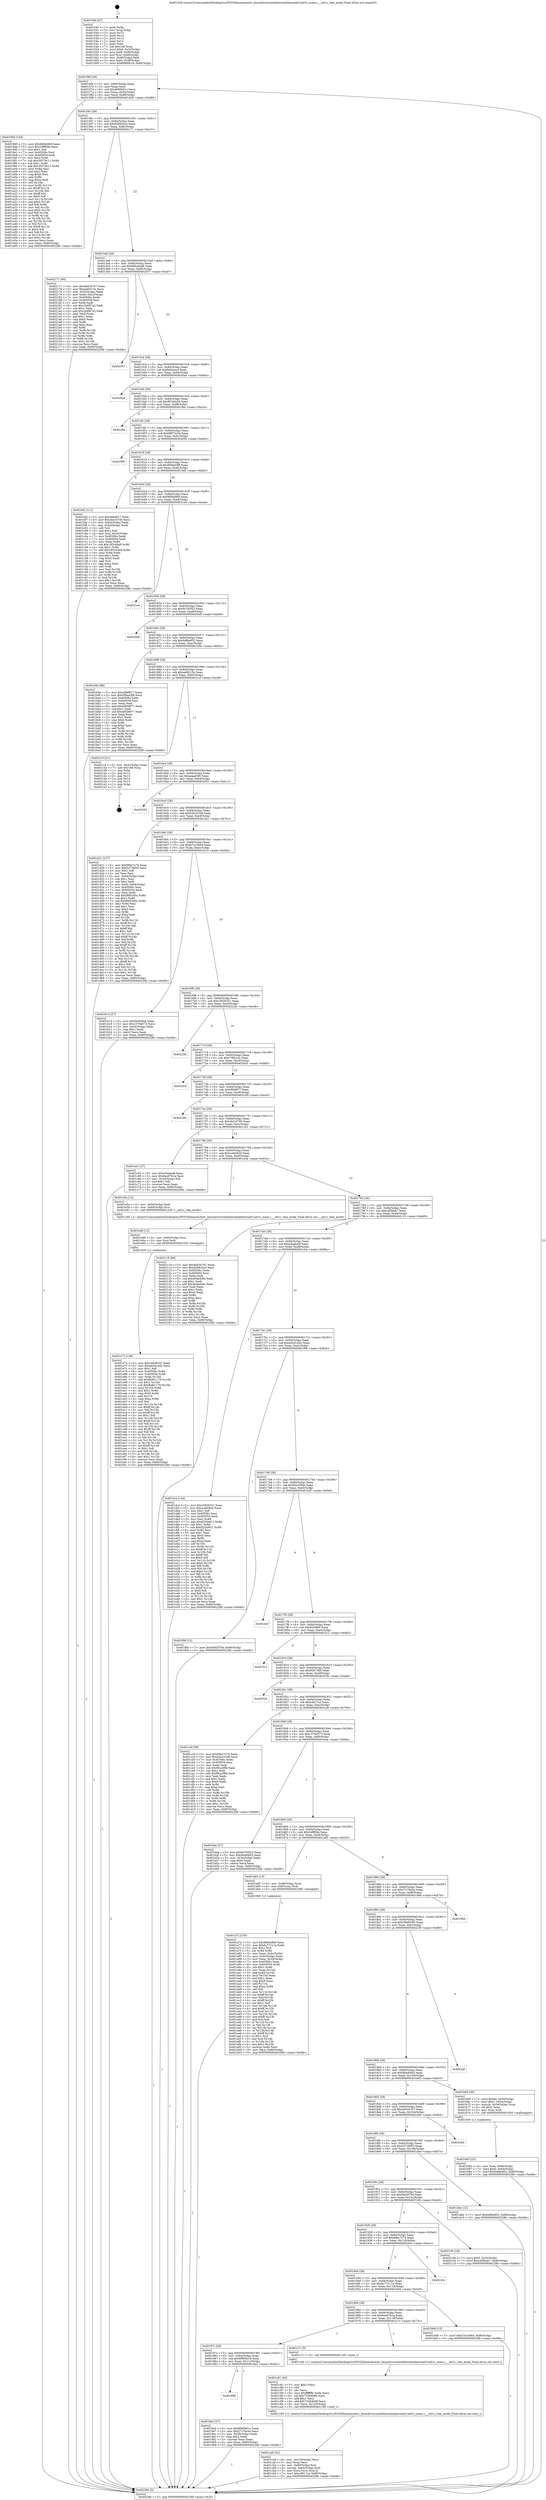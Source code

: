 digraph "0x401540" {
  label = "0x401540 (/mnt/c/Users/mathe/Desktop/tcc/POCII/binaries/extr_linuxdriversnetethernetatherosatl1catl1c_main.c___atl1c_vlan_mode_Final-ollvm.out::main(0))"
  labelloc = "t"
  node[shape=record]

  Entry [label="",width=0.3,height=0.3,shape=circle,fillcolor=black,style=filled]
  "0x40156f" [label="{
     0x40156f [29]\l
     | [instrs]\l
     &nbsp;&nbsp;0x40156f \<+3\>: mov -0x80(%rbp),%eax\l
     &nbsp;&nbsp;0x401572 \<+2\>: mov %eax,%ecx\l
     &nbsp;&nbsp;0x401574 \<+6\>: sub $0x8060b01c,%ecx\l
     &nbsp;&nbsp;0x40157a \<+6\>: mov %eax,-0x84(%rbp)\l
     &nbsp;&nbsp;0x401580 \<+6\>: mov %ecx,-0x88(%rbp)\l
     &nbsp;&nbsp;0x401586 \<+6\>: je 00000000004019d5 \<main+0x495\>\l
  }"]
  "0x4019d5" [label="{
     0x4019d5 [144]\l
     | [instrs]\l
     &nbsp;&nbsp;0x4019d5 \<+5\>: mov $0x9bf449b9,%eax\l
     &nbsp;&nbsp;0x4019da \<+5\>: mov $0x24fff59e,%ecx\l
     &nbsp;&nbsp;0x4019df \<+2\>: mov $0x1,%dl\l
     &nbsp;&nbsp;0x4019e1 \<+7\>: mov 0x40506c,%esi\l
     &nbsp;&nbsp;0x4019e8 \<+7\>: mov 0x405054,%edi\l
     &nbsp;&nbsp;0x4019ef \<+3\>: mov %esi,%r8d\l
     &nbsp;&nbsp;0x4019f2 \<+7\>: sub $0x39379c11,%r8d\l
     &nbsp;&nbsp;0x4019f9 \<+4\>: sub $0x1,%r8d\l
     &nbsp;&nbsp;0x4019fd \<+7\>: add $0x39379c11,%r8d\l
     &nbsp;&nbsp;0x401a04 \<+4\>: imul %r8d,%esi\l
     &nbsp;&nbsp;0x401a08 \<+3\>: and $0x1,%esi\l
     &nbsp;&nbsp;0x401a0b \<+3\>: cmp $0x0,%esi\l
     &nbsp;&nbsp;0x401a0e \<+4\>: sete %r9b\l
     &nbsp;&nbsp;0x401a12 \<+3\>: cmp $0xa,%edi\l
     &nbsp;&nbsp;0x401a15 \<+4\>: setl %r10b\l
     &nbsp;&nbsp;0x401a19 \<+3\>: mov %r9b,%r11b\l
     &nbsp;&nbsp;0x401a1c \<+4\>: xor $0xff,%r11b\l
     &nbsp;&nbsp;0x401a20 \<+3\>: mov %r10b,%bl\l
     &nbsp;&nbsp;0x401a23 \<+3\>: xor $0xff,%bl\l
     &nbsp;&nbsp;0x401a26 \<+3\>: xor $0x0,%dl\l
     &nbsp;&nbsp;0x401a29 \<+3\>: mov %r11b,%r14b\l
     &nbsp;&nbsp;0x401a2c \<+4\>: and $0x0,%r14b\l
     &nbsp;&nbsp;0x401a30 \<+3\>: and %dl,%r9b\l
     &nbsp;&nbsp;0x401a33 \<+3\>: mov %bl,%r15b\l
     &nbsp;&nbsp;0x401a36 \<+4\>: and $0x0,%r15b\l
     &nbsp;&nbsp;0x401a3a \<+3\>: and %dl,%r10b\l
     &nbsp;&nbsp;0x401a3d \<+3\>: or %r9b,%r14b\l
     &nbsp;&nbsp;0x401a40 \<+3\>: or %r10b,%r15b\l
     &nbsp;&nbsp;0x401a43 \<+3\>: xor %r15b,%r14b\l
     &nbsp;&nbsp;0x401a46 \<+3\>: or %bl,%r11b\l
     &nbsp;&nbsp;0x401a49 \<+4\>: xor $0xff,%r11b\l
     &nbsp;&nbsp;0x401a4d \<+3\>: or $0x0,%dl\l
     &nbsp;&nbsp;0x401a50 \<+3\>: and %dl,%r11b\l
     &nbsp;&nbsp;0x401a53 \<+3\>: or %r11b,%r14b\l
     &nbsp;&nbsp;0x401a56 \<+4\>: test $0x1,%r14b\l
     &nbsp;&nbsp;0x401a5a \<+3\>: cmovne %ecx,%eax\l
     &nbsp;&nbsp;0x401a5d \<+3\>: mov %eax,-0x80(%rbp)\l
     &nbsp;&nbsp;0x401a60 \<+5\>: jmp 000000000040228b \<main+0xd4b\>\l
  }"]
  "0x40158c" [label="{
     0x40158c [28]\l
     | [instrs]\l
     &nbsp;&nbsp;0x40158c \<+5\>: jmp 0000000000401591 \<main+0x51\>\l
     &nbsp;&nbsp;0x401591 \<+6\>: mov -0x84(%rbp),%eax\l
     &nbsp;&nbsp;0x401597 \<+5\>: sub $0x828920a3,%eax\l
     &nbsp;&nbsp;0x40159c \<+6\>: mov %eax,-0x8c(%rbp)\l
     &nbsp;&nbsp;0x4015a2 \<+6\>: je 0000000000402171 \<main+0xc31\>\l
  }"]
  Exit [label="",width=0.3,height=0.3,shape=circle,fillcolor=black,style=filled,peripheries=2]
  "0x402171" [label="{
     0x402171 [94]\l
     | [instrs]\l
     &nbsp;&nbsp;0x402171 \<+5\>: mov $0x4b034767,%eax\l
     &nbsp;&nbsp;0x402176 \<+5\>: mov $0xaafd213e,%ecx\l
     &nbsp;&nbsp;0x40217b \<+3\>: mov -0x3c(%rbp),%edx\l
     &nbsp;&nbsp;0x40217e \<+3\>: mov %edx,-0x2c(%rbp)\l
     &nbsp;&nbsp;0x402181 \<+7\>: mov 0x40506c,%edx\l
     &nbsp;&nbsp;0x402188 \<+7\>: mov 0x405054,%esi\l
     &nbsp;&nbsp;0x40218f \<+2\>: mov %edx,%edi\l
     &nbsp;&nbsp;0x402191 \<+6\>: sub $0x1b4f97a3,%edi\l
     &nbsp;&nbsp;0x402197 \<+3\>: sub $0x1,%edi\l
     &nbsp;&nbsp;0x40219a \<+6\>: add $0x1b4f97a3,%edi\l
     &nbsp;&nbsp;0x4021a0 \<+3\>: imul %edi,%edx\l
     &nbsp;&nbsp;0x4021a3 \<+3\>: and $0x1,%edx\l
     &nbsp;&nbsp;0x4021a6 \<+3\>: cmp $0x0,%edx\l
     &nbsp;&nbsp;0x4021a9 \<+4\>: sete %r8b\l
     &nbsp;&nbsp;0x4021ad \<+3\>: cmp $0xa,%esi\l
     &nbsp;&nbsp;0x4021b0 \<+4\>: setl %r9b\l
     &nbsp;&nbsp;0x4021b4 \<+3\>: mov %r8b,%r10b\l
     &nbsp;&nbsp;0x4021b7 \<+3\>: and %r9b,%r10b\l
     &nbsp;&nbsp;0x4021ba \<+3\>: xor %r9b,%r8b\l
     &nbsp;&nbsp;0x4021bd \<+3\>: or %r8b,%r10b\l
     &nbsp;&nbsp;0x4021c0 \<+4\>: test $0x1,%r10b\l
     &nbsp;&nbsp;0x4021c4 \<+3\>: cmovne %ecx,%eax\l
     &nbsp;&nbsp;0x4021c7 \<+3\>: mov %eax,-0x80(%rbp)\l
     &nbsp;&nbsp;0x4021ca \<+5\>: jmp 000000000040228b \<main+0xd4b\>\l
  }"]
  "0x4015a8" [label="{
     0x4015a8 [28]\l
     | [instrs]\l
     &nbsp;&nbsp;0x4015a8 \<+5\>: jmp 00000000004015ad \<main+0x6d\>\l
     &nbsp;&nbsp;0x4015ad \<+6\>: mov -0x84(%rbp),%eax\l
     &nbsp;&nbsp;0x4015b3 \<+5\>: sub $0x89bcbed8,%eax\l
     &nbsp;&nbsp;0x4015b8 \<+6\>: mov %eax,-0x90(%rbp)\l
     &nbsp;&nbsp;0x4015be \<+6\>: je 0000000000402037 \<main+0xaf7\>\l
  }"]
  "0x401e72" [label="{
     0x401e72 [148]\l
     | [instrs]\l
     &nbsp;&nbsp;0x401e72 \<+5\>: mov $0xc5826331,%eax\l
     &nbsp;&nbsp;0x401e77 \<+5\>: mov $0xed3d1442,%ecx\l
     &nbsp;&nbsp;0x401e7c \<+2\>: mov $0x1,%dl\l
     &nbsp;&nbsp;0x401e7e \<+8\>: mov 0x40506c,%r8d\l
     &nbsp;&nbsp;0x401e86 \<+8\>: mov 0x405054,%r9d\l
     &nbsp;&nbsp;0x401e8e \<+3\>: mov %r8d,%r10d\l
     &nbsp;&nbsp;0x401e91 \<+7\>: add $0xfbd61179,%r10d\l
     &nbsp;&nbsp;0x401e98 \<+4\>: sub $0x1,%r10d\l
     &nbsp;&nbsp;0x401e9c \<+7\>: sub $0xfbd61179,%r10d\l
     &nbsp;&nbsp;0x401ea3 \<+4\>: imul %r10d,%r8d\l
     &nbsp;&nbsp;0x401ea7 \<+4\>: and $0x1,%r8d\l
     &nbsp;&nbsp;0x401eab \<+4\>: cmp $0x0,%r8d\l
     &nbsp;&nbsp;0x401eaf \<+4\>: sete %r11b\l
     &nbsp;&nbsp;0x401eb3 \<+4\>: cmp $0xa,%r9d\l
     &nbsp;&nbsp;0x401eb7 \<+3\>: setl %bl\l
     &nbsp;&nbsp;0x401eba \<+3\>: mov %r11b,%r14b\l
     &nbsp;&nbsp;0x401ebd \<+4\>: xor $0xff,%r14b\l
     &nbsp;&nbsp;0x401ec1 \<+3\>: mov %bl,%r15b\l
     &nbsp;&nbsp;0x401ec4 \<+4\>: xor $0xff,%r15b\l
     &nbsp;&nbsp;0x401ec8 \<+3\>: xor $0x1,%dl\l
     &nbsp;&nbsp;0x401ecb \<+3\>: mov %r14b,%r12b\l
     &nbsp;&nbsp;0x401ece \<+4\>: and $0xff,%r12b\l
     &nbsp;&nbsp;0x401ed2 \<+3\>: and %dl,%r11b\l
     &nbsp;&nbsp;0x401ed5 \<+3\>: mov %r15b,%r13b\l
     &nbsp;&nbsp;0x401ed8 \<+4\>: and $0xff,%r13b\l
     &nbsp;&nbsp;0x401edc \<+2\>: and %dl,%bl\l
     &nbsp;&nbsp;0x401ede \<+3\>: or %r11b,%r12b\l
     &nbsp;&nbsp;0x401ee1 \<+3\>: or %bl,%r13b\l
     &nbsp;&nbsp;0x401ee4 \<+3\>: xor %r13b,%r12b\l
     &nbsp;&nbsp;0x401ee7 \<+3\>: or %r15b,%r14b\l
     &nbsp;&nbsp;0x401eea \<+4\>: xor $0xff,%r14b\l
     &nbsp;&nbsp;0x401eee \<+3\>: or $0x1,%dl\l
     &nbsp;&nbsp;0x401ef1 \<+3\>: and %dl,%r14b\l
     &nbsp;&nbsp;0x401ef4 \<+3\>: or %r14b,%r12b\l
     &nbsp;&nbsp;0x401ef7 \<+4\>: test $0x1,%r12b\l
     &nbsp;&nbsp;0x401efb \<+3\>: cmovne %ecx,%eax\l
     &nbsp;&nbsp;0x401efe \<+3\>: mov %eax,-0x80(%rbp)\l
     &nbsp;&nbsp;0x401f01 \<+5\>: jmp 000000000040228b \<main+0xd4b\>\l
  }"]
  "0x402037" [label="{
     0x402037\l
  }", style=dashed]
  "0x4015c4" [label="{
     0x4015c4 [28]\l
     | [instrs]\l
     &nbsp;&nbsp;0x4015c4 \<+5\>: jmp 00000000004015c9 \<main+0x89\>\l
     &nbsp;&nbsp;0x4015c9 \<+6\>: mov -0x84(%rbp),%eax\l
     &nbsp;&nbsp;0x4015cf \<+5\>: sub $0x8d4c4acf,%eax\l
     &nbsp;&nbsp;0x4015d4 \<+6\>: mov %eax,-0x94(%rbp)\l
     &nbsp;&nbsp;0x4015da \<+6\>: je 00000000004020a4 \<main+0xb64\>\l
  }"]
  "0x401e66" [label="{
     0x401e66 [12]\l
     | [instrs]\l
     &nbsp;&nbsp;0x401e66 \<+4\>: mov -0x60(%rbp),%rsi\l
     &nbsp;&nbsp;0x401e6a \<+3\>: mov %rsi,%rdi\l
     &nbsp;&nbsp;0x401e6d \<+5\>: call 0000000000401030 \<free@plt\>\l
     | [calls]\l
     &nbsp;&nbsp;0x401030 \{1\} (unknown)\l
  }"]
  "0x4020a4" [label="{
     0x4020a4\l
  }", style=dashed]
  "0x4015e0" [label="{
     0x4015e0 [28]\l
     | [instrs]\l
     &nbsp;&nbsp;0x4015e0 \<+5\>: jmp 00000000004015e5 \<main+0xa5\>\l
     &nbsp;&nbsp;0x4015e5 \<+6\>: mov -0x84(%rbp),%eax\l
     &nbsp;&nbsp;0x4015eb \<+5\>: sub $0x8f140a34,%eax\l
     &nbsp;&nbsp;0x4015f0 \<+6\>: mov %eax,-0x98(%rbp)\l
     &nbsp;&nbsp;0x4015f6 \<+6\>: je 0000000000401f6a \<main+0xa2a\>\l
  }"]
  "0x401ca9" [label="{
     0x401ca9 [32]\l
     | [instrs]\l
     &nbsp;&nbsp;0x401ca9 \<+6\>: mov -0x120(%rbp),%ecx\l
     &nbsp;&nbsp;0x401caf \<+3\>: imul %eax,%ecx\l
     &nbsp;&nbsp;0x401cb2 \<+4\>: mov -0x60(%rbp),%rsi\l
     &nbsp;&nbsp;0x401cb6 \<+4\>: movslq -0x64(%rbp),%rdi\l
     &nbsp;&nbsp;0x401cba \<+3\>: mov %ecx,(%rsi,%rdi,4)\l
     &nbsp;&nbsp;0x401cbd \<+7\>: movl $0xcd917ca,-0x80(%rbp)\l
     &nbsp;&nbsp;0x401cc4 \<+5\>: jmp 000000000040228b \<main+0xd4b\>\l
  }"]
  "0x401f6a" [label="{
     0x401f6a\l
  }", style=dashed]
  "0x4015fc" [label="{
     0x4015fc [28]\l
     | [instrs]\l
     &nbsp;&nbsp;0x4015fc \<+5\>: jmp 0000000000401601 \<main+0xc1\>\l
     &nbsp;&nbsp;0x401601 \<+6\>: mov -0x84(%rbp),%eax\l
     &nbsp;&nbsp;0x401607 \<+5\>: sub $0x8f872c3d,%eax\l
     &nbsp;&nbsp;0x40160c \<+6\>: mov %eax,-0x9c(%rbp)\l
     &nbsp;&nbsp;0x401612 \<+6\>: je 00000000004020f5 \<main+0xbb5\>\l
  }"]
  "0x401c81" [label="{
     0x401c81 [40]\l
     | [instrs]\l
     &nbsp;&nbsp;0x401c81 \<+5\>: mov $0x2,%ecx\l
     &nbsp;&nbsp;0x401c86 \<+1\>: cltd\l
     &nbsp;&nbsp;0x401c87 \<+2\>: idiv %ecx\l
     &nbsp;&nbsp;0x401c89 \<+6\>: imul $0xfffffffe,%edx,%ecx\l
     &nbsp;&nbsp;0x401c8f \<+6\>: sub $0x733b4b99,%ecx\l
     &nbsp;&nbsp;0x401c95 \<+3\>: add $0x1,%ecx\l
     &nbsp;&nbsp;0x401c98 \<+6\>: add $0x733b4b99,%ecx\l
     &nbsp;&nbsp;0x401c9e \<+6\>: mov %ecx,-0x120(%rbp)\l
     &nbsp;&nbsp;0x401ca4 \<+5\>: call 0000000000401160 \<next_i\>\l
     | [calls]\l
     &nbsp;&nbsp;0x401160 \{1\} (/mnt/c/Users/mathe/Desktop/tcc/POCII/binaries/extr_linuxdriversnetethernetatherosatl1catl1c_main.c___atl1c_vlan_mode_Final-ollvm.out::next_i)\l
  }"]
  "0x4020f5" [label="{
     0x4020f5\l
  }", style=dashed]
  "0x401618" [label="{
     0x401618 [28]\l
     | [instrs]\l
     &nbsp;&nbsp;0x401618 \<+5\>: jmp 000000000040161d \<main+0xdd\>\l
     &nbsp;&nbsp;0x40161d \<+6\>: mov -0x84(%rbp),%eax\l
     &nbsp;&nbsp;0x401623 \<+5\>: sub $0x958a43f8,%eax\l
     &nbsp;&nbsp;0x401628 \<+6\>: mov %eax,-0xa0(%rbp)\l
     &nbsp;&nbsp;0x40162e \<+6\>: je 0000000000401bf2 \<main+0x6b2\>\l
  }"]
  "0x401b83" [label="{
     0x401b83 [23]\l
     | [instrs]\l
     &nbsp;&nbsp;0x401b83 \<+4\>: mov %rax,-0x60(%rbp)\l
     &nbsp;&nbsp;0x401b87 \<+7\>: movl $0x0,-0x64(%rbp)\l
     &nbsp;&nbsp;0x401b8e \<+7\>: movl $0x9df6e852,-0x80(%rbp)\l
     &nbsp;&nbsp;0x401b95 \<+5\>: jmp 000000000040228b \<main+0xd4b\>\l
  }"]
  "0x401bf2" [label="{
     0x401bf2 [111]\l
     | [instrs]\l
     &nbsp;&nbsp;0x401bf2 \<+5\>: mov $0xc8fe9f17,%eax\l
     &nbsp;&nbsp;0x401bf7 \<+5\>: mov $0xcb416740,%ecx\l
     &nbsp;&nbsp;0x401bfc \<+3\>: mov -0x64(%rbp),%edx\l
     &nbsp;&nbsp;0x401bff \<+3\>: cmp -0x54(%rbp),%edx\l
     &nbsp;&nbsp;0x401c02 \<+4\>: setl %sil\l
     &nbsp;&nbsp;0x401c06 \<+4\>: and $0x1,%sil\l
     &nbsp;&nbsp;0x401c0a \<+4\>: mov %sil,-0x2d(%rbp)\l
     &nbsp;&nbsp;0x401c0e \<+7\>: mov 0x40506c,%edx\l
     &nbsp;&nbsp;0x401c15 \<+7\>: mov 0x405054,%edi\l
     &nbsp;&nbsp;0x401c1c \<+3\>: mov %edx,%r8d\l
     &nbsp;&nbsp;0x401c1f \<+7\>: sub $0x185164a9,%r8d\l
     &nbsp;&nbsp;0x401c26 \<+4\>: sub $0x1,%r8d\l
     &nbsp;&nbsp;0x401c2a \<+7\>: add $0x185164a9,%r8d\l
     &nbsp;&nbsp;0x401c31 \<+4\>: imul %r8d,%edx\l
     &nbsp;&nbsp;0x401c35 \<+3\>: and $0x1,%edx\l
     &nbsp;&nbsp;0x401c38 \<+3\>: cmp $0x0,%edx\l
     &nbsp;&nbsp;0x401c3b \<+4\>: sete %sil\l
     &nbsp;&nbsp;0x401c3f \<+3\>: cmp $0xa,%edi\l
     &nbsp;&nbsp;0x401c42 \<+4\>: setl %r9b\l
     &nbsp;&nbsp;0x401c46 \<+3\>: mov %sil,%r10b\l
     &nbsp;&nbsp;0x401c49 \<+3\>: and %r9b,%r10b\l
     &nbsp;&nbsp;0x401c4c \<+3\>: xor %r9b,%sil\l
     &nbsp;&nbsp;0x401c4f \<+3\>: or %sil,%r10b\l
     &nbsp;&nbsp;0x401c52 \<+4\>: test $0x1,%r10b\l
     &nbsp;&nbsp;0x401c56 \<+3\>: cmovne %ecx,%eax\l
     &nbsp;&nbsp;0x401c59 \<+3\>: mov %eax,-0x80(%rbp)\l
     &nbsp;&nbsp;0x401c5c \<+5\>: jmp 000000000040228b \<main+0xd4b\>\l
  }"]
  "0x401634" [label="{
     0x401634 [28]\l
     | [instrs]\l
     &nbsp;&nbsp;0x401634 \<+5\>: jmp 0000000000401639 \<main+0xf9\>\l
     &nbsp;&nbsp;0x401639 \<+6\>: mov -0x84(%rbp),%eax\l
     &nbsp;&nbsp;0x40163f \<+5\>: sub $0x9bf449b9,%eax\l
     &nbsp;&nbsp;0x401644 \<+6\>: mov %eax,-0xa4(%rbp)\l
     &nbsp;&nbsp;0x40164a \<+6\>: je 00000000004021e4 \<main+0xca4\>\l
  }"]
  "0x401a72" [label="{
     0x401a72 [150]\l
     | [instrs]\l
     &nbsp;&nbsp;0x401a72 \<+5\>: mov $0x9bf449b9,%ecx\l
     &nbsp;&nbsp;0x401a77 \<+5\>: mov $0x6c77211a,%edx\l
     &nbsp;&nbsp;0x401a7c \<+3\>: mov $0x1,%sil\l
     &nbsp;&nbsp;0x401a7f \<+3\>: xor %r8d,%r8d\l
     &nbsp;&nbsp;0x401a82 \<+3\>: mov %eax,-0x4c(%rbp)\l
     &nbsp;&nbsp;0x401a85 \<+3\>: mov -0x4c(%rbp),%eax\l
     &nbsp;&nbsp;0x401a88 \<+3\>: mov %eax,-0x34(%rbp)\l
     &nbsp;&nbsp;0x401a8b \<+7\>: mov 0x40506c,%eax\l
     &nbsp;&nbsp;0x401a92 \<+8\>: mov 0x405054,%r9d\l
     &nbsp;&nbsp;0x401a9a \<+4\>: sub $0x1,%r8d\l
     &nbsp;&nbsp;0x401a9e \<+3\>: mov %eax,%r10d\l
     &nbsp;&nbsp;0x401aa1 \<+3\>: add %r8d,%r10d\l
     &nbsp;&nbsp;0x401aa4 \<+4\>: imul %r10d,%eax\l
     &nbsp;&nbsp;0x401aa8 \<+3\>: and $0x1,%eax\l
     &nbsp;&nbsp;0x401aab \<+3\>: cmp $0x0,%eax\l
     &nbsp;&nbsp;0x401aae \<+4\>: sete %r11b\l
     &nbsp;&nbsp;0x401ab2 \<+4\>: cmp $0xa,%r9d\l
     &nbsp;&nbsp;0x401ab6 \<+3\>: setl %bl\l
     &nbsp;&nbsp;0x401ab9 \<+3\>: mov %r11b,%r14b\l
     &nbsp;&nbsp;0x401abc \<+4\>: xor $0xff,%r14b\l
     &nbsp;&nbsp;0x401ac0 \<+3\>: mov %bl,%r15b\l
     &nbsp;&nbsp;0x401ac3 \<+4\>: xor $0xff,%r15b\l
     &nbsp;&nbsp;0x401ac7 \<+4\>: xor $0x1,%sil\l
     &nbsp;&nbsp;0x401acb \<+3\>: mov %r14b,%r12b\l
     &nbsp;&nbsp;0x401ace \<+4\>: and $0xff,%r12b\l
     &nbsp;&nbsp;0x401ad2 \<+3\>: and %sil,%r11b\l
     &nbsp;&nbsp;0x401ad5 \<+3\>: mov %r15b,%r13b\l
     &nbsp;&nbsp;0x401ad8 \<+4\>: and $0xff,%r13b\l
     &nbsp;&nbsp;0x401adc \<+3\>: and %sil,%bl\l
     &nbsp;&nbsp;0x401adf \<+3\>: or %r11b,%r12b\l
     &nbsp;&nbsp;0x401ae2 \<+3\>: or %bl,%r13b\l
     &nbsp;&nbsp;0x401ae5 \<+3\>: xor %r13b,%r12b\l
     &nbsp;&nbsp;0x401ae8 \<+3\>: or %r15b,%r14b\l
     &nbsp;&nbsp;0x401aeb \<+4\>: xor $0xff,%r14b\l
     &nbsp;&nbsp;0x401aef \<+4\>: or $0x1,%sil\l
     &nbsp;&nbsp;0x401af3 \<+3\>: and %sil,%r14b\l
     &nbsp;&nbsp;0x401af6 \<+3\>: or %r14b,%r12b\l
     &nbsp;&nbsp;0x401af9 \<+4\>: test $0x1,%r12b\l
     &nbsp;&nbsp;0x401afd \<+3\>: cmovne %edx,%ecx\l
     &nbsp;&nbsp;0x401b00 \<+3\>: mov %ecx,-0x80(%rbp)\l
     &nbsp;&nbsp;0x401b03 \<+5\>: jmp 000000000040228b \<main+0xd4b\>\l
  }"]
  "0x4021e4" [label="{
     0x4021e4\l
  }", style=dashed]
  "0x401650" [label="{
     0x401650 [28]\l
     | [instrs]\l
     &nbsp;&nbsp;0x401650 \<+5\>: jmp 0000000000401655 \<main+0x115\>\l
     &nbsp;&nbsp;0x401655 \<+6\>: mov -0x84(%rbp),%eax\l
     &nbsp;&nbsp;0x40165b \<+5\>: sub $0x9c793f23,%eax\l
     &nbsp;&nbsp;0x401660 \<+6\>: mov %eax,-0xa8(%rbp)\l
     &nbsp;&nbsp;0x401666 \<+6\>: je 00000000004020e9 \<main+0xba9\>\l
  }"]
  "0x401540" [label="{
     0x401540 [47]\l
     | [instrs]\l
     &nbsp;&nbsp;0x401540 \<+1\>: push %rbp\l
     &nbsp;&nbsp;0x401541 \<+3\>: mov %rsp,%rbp\l
     &nbsp;&nbsp;0x401544 \<+2\>: push %r15\l
     &nbsp;&nbsp;0x401546 \<+2\>: push %r14\l
     &nbsp;&nbsp;0x401548 \<+2\>: push %r13\l
     &nbsp;&nbsp;0x40154a \<+2\>: push %r12\l
     &nbsp;&nbsp;0x40154c \<+1\>: push %rbx\l
     &nbsp;&nbsp;0x40154d \<+7\>: sub $0x108,%rsp\l
     &nbsp;&nbsp;0x401554 \<+7\>: movl $0x0,-0x3c(%rbp)\l
     &nbsp;&nbsp;0x40155b \<+3\>: mov %edi,-0x40(%rbp)\l
     &nbsp;&nbsp;0x40155e \<+4\>: mov %rsi,-0x48(%rbp)\l
     &nbsp;&nbsp;0x401562 \<+3\>: mov -0x40(%rbp),%edi\l
     &nbsp;&nbsp;0x401565 \<+3\>: mov %edi,-0x38(%rbp)\l
     &nbsp;&nbsp;0x401568 \<+7\>: movl $0x6f960b18,-0x80(%rbp)\l
  }"]
  "0x4020e9" [label="{
     0x4020e9\l
  }", style=dashed]
  "0x40166c" [label="{
     0x40166c [28]\l
     | [instrs]\l
     &nbsp;&nbsp;0x40166c \<+5\>: jmp 0000000000401671 \<main+0x131\>\l
     &nbsp;&nbsp;0x401671 \<+6\>: mov -0x84(%rbp),%eax\l
     &nbsp;&nbsp;0x401677 \<+5\>: sub $0x9df6e852,%eax\l
     &nbsp;&nbsp;0x40167c \<+6\>: mov %eax,-0xac(%rbp)\l
     &nbsp;&nbsp;0x401682 \<+6\>: je 0000000000401b9a \<main+0x65a\>\l
  }"]
  "0x40228b" [label="{
     0x40228b [5]\l
     | [instrs]\l
     &nbsp;&nbsp;0x40228b \<+5\>: jmp 000000000040156f \<main+0x2f\>\l
  }"]
  "0x401b9a" [label="{
     0x401b9a [88]\l
     | [instrs]\l
     &nbsp;&nbsp;0x401b9a \<+5\>: mov $0xc8fe9f17,%eax\l
     &nbsp;&nbsp;0x401b9f \<+5\>: mov $0x958a43f8,%ecx\l
     &nbsp;&nbsp;0x401ba4 \<+7\>: mov 0x40506c,%edx\l
     &nbsp;&nbsp;0x401bab \<+7\>: mov 0x405054,%esi\l
     &nbsp;&nbsp;0x401bb2 \<+2\>: mov %edx,%edi\l
     &nbsp;&nbsp;0x401bb4 \<+6\>: add $0x46f38977,%edi\l
     &nbsp;&nbsp;0x401bba \<+3\>: sub $0x1,%edi\l
     &nbsp;&nbsp;0x401bbd \<+6\>: sub $0x46f38977,%edi\l
     &nbsp;&nbsp;0x401bc3 \<+3\>: imul %edi,%edx\l
     &nbsp;&nbsp;0x401bc6 \<+3\>: and $0x1,%edx\l
     &nbsp;&nbsp;0x401bc9 \<+3\>: cmp $0x0,%edx\l
     &nbsp;&nbsp;0x401bcc \<+4\>: sete %r8b\l
     &nbsp;&nbsp;0x401bd0 \<+3\>: cmp $0xa,%esi\l
     &nbsp;&nbsp;0x401bd3 \<+4\>: setl %r9b\l
     &nbsp;&nbsp;0x401bd7 \<+3\>: mov %r8b,%r10b\l
     &nbsp;&nbsp;0x401bda \<+3\>: and %r9b,%r10b\l
     &nbsp;&nbsp;0x401bdd \<+3\>: xor %r9b,%r8b\l
     &nbsp;&nbsp;0x401be0 \<+3\>: or %r8b,%r10b\l
     &nbsp;&nbsp;0x401be3 \<+4\>: test $0x1,%r10b\l
     &nbsp;&nbsp;0x401be7 \<+3\>: cmovne %ecx,%eax\l
     &nbsp;&nbsp;0x401bea \<+3\>: mov %eax,-0x80(%rbp)\l
     &nbsp;&nbsp;0x401bed \<+5\>: jmp 000000000040228b \<main+0xd4b\>\l
  }"]
  "0x401688" [label="{
     0x401688 [28]\l
     | [instrs]\l
     &nbsp;&nbsp;0x401688 \<+5\>: jmp 000000000040168d \<main+0x14d\>\l
     &nbsp;&nbsp;0x40168d \<+6\>: mov -0x84(%rbp),%eax\l
     &nbsp;&nbsp;0x401693 \<+5\>: sub $0xaafd213e,%eax\l
     &nbsp;&nbsp;0x401698 \<+6\>: mov %eax,-0xb0(%rbp)\l
     &nbsp;&nbsp;0x40169e \<+6\>: je 00000000004021cf \<main+0xc8f\>\l
  }"]
  "0x401998" [label="{
     0x401998\l
  }", style=dashed]
  "0x4021cf" [label="{
     0x4021cf [21]\l
     | [instrs]\l
     &nbsp;&nbsp;0x4021cf \<+3\>: mov -0x2c(%rbp),%eax\l
     &nbsp;&nbsp;0x4021d2 \<+7\>: add $0x108,%rsp\l
     &nbsp;&nbsp;0x4021d9 \<+1\>: pop %rbx\l
     &nbsp;&nbsp;0x4021da \<+2\>: pop %r12\l
     &nbsp;&nbsp;0x4021dc \<+2\>: pop %r13\l
     &nbsp;&nbsp;0x4021de \<+2\>: pop %r14\l
     &nbsp;&nbsp;0x4021e0 \<+2\>: pop %r15\l
     &nbsp;&nbsp;0x4021e2 \<+1\>: pop %rbp\l
     &nbsp;&nbsp;0x4021e3 \<+1\>: ret\l
  }"]
  "0x4016a4" [label="{
     0x4016a4 [28]\l
     | [instrs]\l
     &nbsp;&nbsp;0x4016a4 \<+5\>: jmp 00000000004016a9 \<main+0x169\>\l
     &nbsp;&nbsp;0x4016a9 \<+6\>: mov -0x84(%rbp),%eax\l
     &nbsp;&nbsp;0x4016af \<+5\>: sub $0xaeaafc90,%eax\l
     &nbsp;&nbsp;0x4016b4 \<+6\>: mov %eax,-0xb4(%rbp)\l
     &nbsp;&nbsp;0x4016ba \<+6\>: je 0000000000402052 \<main+0xb12\>\l
  }"]
  "0x4019a2" [label="{
     0x4019a2 [27]\l
     | [instrs]\l
     &nbsp;&nbsp;0x4019a2 \<+5\>: mov $0x8060b01c,%eax\l
     &nbsp;&nbsp;0x4019a7 \<+5\>: mov $0x27c78c0e,%ecx\l
     &nbsp;&nbsp;0x4019ac \<+3\>: mov -0x38(%rbp),%edx\l
     &nbsp;&nbsp;0x4019af \<+3\>: cmp $0x2,%edx\l
     &nbsp;&nbsp;0x4019b2 \<+3\>: cmovne %ecx,%eax\l
     &nbsp;&nbsp;0x4019b5 \<+3\>: mov %eax,-0x80(%rbp)\l
     &nbsp;&nbsp;0x4019b8 \<+5\>: jmp 000000000040228b \<main+0xd4b\>\l
  }"]
  "0x402052" [label="{
     0x402052\l
  }", style=dashed]
  "0x4016c0" [label="{
     0x4016c0 [28]\l
     | [instrs]\l
     &nbsp;&nbsp;0x4016c0 \<+5\>: jmp 00000000004016c5 \<main+0x185\>\l
     &nbsp;&nbsp;0x4016c5 \<+6\>: mov -0x84(%rbp),%eax\l
     &nbsp;&nbsp;0x4016cb \<+5\>: sub $0xb2b251e9,%eax\l
     &nbsp;&nbsp;0x4016d0 \<+6\>: mov %eax,-0xb8(%rbp)\l
     &nbsp;&nbsp;0x4016d6 \<+6\>: je 0000000000401d21 \<main+0x7e1\>\l
  }"]
  "0x40197c" [label="{
     0x40197c [28]\l
     | [instrs]\l
     &nbsp;&nbsp;0x40197c \<+5\>: jmp 0000000000401981 \<main+0x441\>\l
     &nbsp;&nbsp;0x401981 \<+6\>: mov -0x84(%rbp),%eax\l
     &nbsp;&nbsp;0x401987 \<+5\>: sub $0x6f960b18,%eax\l
     &nbsp;&nbsp;0x40198c \<+6\>: mov %eax,-0x11c(%rbp)\l
     &nbsp;&nbsp;0x401992 \<+6\>: je 00000000004019a2 \<main+0x462\>\l
  }"]
  "0x401d21" [label="{
     0x401d21 [157]\l
     | [instrs]\l
     &nbsp;&nbsp;0x401d21 \<+5\>: mov $0x69bc7c74,%eax\l
     &nbsp;&nbsp;0x401d26 \<+5\>: mov $0x52739f35,%ecx\l
     &nbsp;&nbsp;0x401d2b \<+2\>: mov $0x1,%dl\l
     &nbsp;&nbsp;0x401d2d \<+2\>: xor %esi,%esi\l
     &nbsp;&nbsp;0x401d2f \<+3\>: mov -0x64(%rbp),%edi\l
     &nbsp;&nbsp;0x401d32 \<+3\>: sub $0x1,%esi\l
     &nbsp;&nbsp;0x401d35 \<+2\>: sub %esi,%edi\l
     &nbsp;&nbsp;0x401d37 \<+3\>: mov %edi,-0x64(%rbp)\l
     &nbsp;&nbsp;0x401d3a \<+7\>: mov 0x40506c,%esi\l
     &nbsp;&nbsp;0x401d41 \<+7\>: mov 0x405054,%edi\l
     &nbsp;&nbsp;0x401d48 \<+3\>: mov %esi,%r8d\l
     &nbsp;&nbsp;0x401d4b \<+7\>: add $0xf9953d5c,%r8d\l
     &nbsp;&nbsp;0x401d52 \<+4\>: sub $0x1,%r8d\l
     &nbsp;&nbsp;0x401d56 \<+7\>: sub $0xf9953d5c,%r8d\l
     &nbsp;&nbsp;0x401d5d \<+4\>: imul %r8d,%esi\l
     &nbsp;&nbsp;0x401d61 \<+3\>: and $0x1,%esi\l
     &nbsp;&nbsp;0x401d64 \<+3\>: cmp $0x0,%esi\l
     &nbsp;&nbsp;0x401d67 \<+4\>: sete %r9b\l
     &nbsp;&nbsp;0x401d6b \<+3\>: cmp $0xa,%edi\l
     &nbsp;&nbsp;0x401d6e \<+4\>: setl %r10b\l
     &nbsp;&nbsp;0x401d72 \<+3\>: mov %r9b,%r11b\l
     &nbsp;&nbsp;0x401d75 \<+4\>: xor $0xff,%r11b\l
     &nbsp;&nbsp;0x401d79 \<+3\>: mov %r10b,%bl\l
     &nbsp;&nbsp;0x401d7c \<+3\>: xor $0xff,%bl\l
     &nbsp;&nbsp;0x401d7f \<+3\>: xor $0x1,%dl\l
     &nbsp;&nbsp;0x401d82 \<+3\>: mov %r11b,%r14b\l
     &nbsp;&nbsp;0x401d85 \<+4\>: and $0xff,%r14b\l
     &nbsp;&nbsp;0x401d89 \<+3\>: and %dl,%r9b\l
     &nbsp;&nbsp;0x401d8c \<+3\>: mov %bl,%r15b\l
     &nbsp;&nbsp;0x401d8f \<+4\>: and $0xff,%r15b\l
     &nbsp;&nbsp;0x401d93 \<+3\>: and %dl,%r10b\l
     &nbsp;&nbsp;0x401d96 \<+3\>: or %r9b,%r14b\l
     &nbsp;&nbsp;0x401d99 \<+3\>: or %r10b,%r15b\l
     &nbsp;&nbsp;0x401d9c \<+3\>: xor %r15b,%r14b\l
     &nbsp;&nbsp;0x401d9f \<+3\>: or %bl,%r11b\l
     &nbsp;&nbsp;0x401da2 \<+4\>: xor $0xff,%r11b\l
     &nbsp;&nbsp;0x401da6 \<+3\>: or $0x1,%dl\l
     &nbsp;&nbsp;0x401da9 \<+3\>: and %dl,%r11b\l
     &nbsp;&nbsp;0x401dac \<+3\>: or %r11b,%r14b\l
     &nbsp;&nbsp;0x401daf \<+4\>: test $0x1,%r14b\l
     &nbsp;&nbsp;0x401db3 \<+3\>: cmovne %ecx,%eax\l
     &nbsp;&nbsp;0x401db6 \<+3\>: mov %eax,-0x80(%rbp)\l
     &nbsp;&nbsp;0x401db9 \<+5\>: jmp 000000000040228b \<main+0xd4b\>\l
  }"]
  "0x4016dc" [label="{
     0x4016dc [28]\l
     | [instrs]\l
     &nbsp;&nbsp;0x4016dc \<+5\>: jmp 00000000004016e1 \<main+0x1a1\>\l
     &nbsp;&nbsp;0x4016e1 \<+6\>: mov -0x84(%rbp),%eax\l
     &nbsp;&nbsp;0x4016e7 \<+5\>: sub $0xb7e10b64,%eax\l
     &nbsp;&nbsp;0x4016ec \<+6\>: mov %eax,-0xbc(%rbp)\l
     &nbsp;&nbsp;0x4016f2 \<+6\>: je 0000000000401b14 \<main+0x5d4\>\l
  }"]
  "0x401c7c" [label="{
     0x401c7c [5]\l
     | [instrs]\l
     &nbsp;&nbsp;0x401c7c \<+5\>: call 0000000000401160 \<next_i\>\l
     | [calls]\l
     &nbsp;&nbsp;0x401160 \{1\} (/mnt/c/Users/mathe/Desktop/tcc/POCII/binaries/extr_linuxdriversnetethernetatherosatl1catl1c_main.c___atl1c_vlan_mode_Final-ollvm.out::next_i)\l
  }"]
  "0x401b14" [label="{
     0x401b14 [27]\l
     | [instrs]\l
     &nbsp;&nbsp;0x401b14 \<+5\>: mov $0xf2e459de,%eax\l
     &nbsp;&nbsp;0x401b19 \<+5\>: mov $0x1576d573,%ecx\l
     &nbsp;&nbsp;0x401b1e \<+3\>: mov -0x34(%rbp),%edx\l
     &nbsp;&nbsp;0x401b21 \<+3\>: cmp $0x1,%edx\l
     &nbsp;&nbsp;0x401b24 \<+3\>: cmovl %ecx,%eax\l
     &nbsp;&nbsp;0x401b27 \<+3\>: mov %eax,-0x80(%rbp)\l
     &nbsp;&nbsp;0x401b2a \<+5\>: jmp 000000000040228b \<main+0xd4b\>\l
  }"]
  "0x4016f8" [label="{
     0x4016f8 [28]\l
     | [instrs]\l
     &nbsp;&nbsp;0x4016f8 \<+5\>: jmp 00000000004016fd \<main+0x1bd\>\l
     &nbsp;&nbsp;0x4016fd \<+6\>: mov -0x84(%rbp),%eax\l
     &nbsp;&nbsp;0x401703 \<+5\>: sub $0xc5826331,%eax\l
     &nbsp;&nbsp;0x401708 \<+6\>: mov %eax,-0xc0(%rbp)\l
     &nbsp;&nbsp;0x40170e \<+6\>: je 000000000040222b \<main+0xceb\>\l
  }"]
  "0x401960" [label="{
     0x401960 [28]\l
     | [instrs]\l
     &nbsp;&nbsp;0x401960 \<+5\>: jmp 0000000000401965 \<main+0x425\>\l
     &nbsp;&nbsp;0x401965 \<+6\>: mov -0x84(%rbp),%eax\l
     &nbsp;&nbsp;0x40196b \<+5\>: sub $0x6ee97b1a,%eax\l
     &nbsp;&nbsp;0x401970 \<+6\>: mov %eax,-0x118(%rbp)\l
     &nbsp;&nbsp;0x401976 \<+6\>: je 0000000000401c7c \<main+0x73c\>\l
  }"]
  "0x40222b" [label="{
     0x40222b\l
  }", style=dashed]
  "0x401714" [label="{
     0x401714 [28]\l
     | [instrs]\l
     &nbsp;&nbsp;0x401714 \<+5\>: jmp 0000000000401719 \<main+0x1d9\>\l
     &nbsp;&nbsp;0x401719 \<+6\>: mov -0x84(%rbp),%eax\l
     &nbsp;&nbsp;0x40171f \<+5\>: sub $0xc7f9b1dc,%eax\l
     &nbsp;&nbsp;0x401724 \<+6\>: mov %eax,-0xc4(%rbp)\l
     &nbsp;&nbsp;0x40172a \<+6\>: je 00000000004020c5 \<main+0xb85\>\l
  }"]
  "0x401b08" [label="{
     0x401b08 [12]\l
     | [instrs]\l
     &nbsp;&nbsp;0x401b08 \<+7\>: movl $0xb7e10b64,-0x80(%rbp)\l
     &nbsp;&nbsp;0x401b0f \<+5\>: jmp 000000000040228b \<main+0xd4b\>\l
  }"]
  "0x4020c5" [label="{
     0x4020c5\l
  }", style=dashed]
  "0x401730" [label="{
     0x401730 [28]\l
     | [instrs]\l
     &nbsp;&nbsp;0x401730 \<+5\>: jmp 0000000000401735 \<main+0x1f5\>\l
     &nbsp;&nbsp;0x401735 \<+6\>: mov -0x84(%rbp),%eax\l
     &nbsp;&nbsp;0x40173b \<+5\>: sub $0xc8fe9f17,%eax\l
     &nbsp;&nbsp;0x401740 \<+6\>: mov %eax,-0xc8(%rbp)\l
     &nbsp;&nbsp;0x401746 \<+6\>: je 0000000000402200 \<main+0xcc0\>\l
  }"]
  "0x401944" [label="{
     0x401944 [28]\l
     | [instrs]\l
     &nbsp;&nbsp;0x401944 \<+5\>: jmp 0000000000401949 \<main+0x409\>\l
     &nbsp;&nbsp;0x401949 \<+6\>: mov -0x84(%rbp),%eax\l
     &nbsp;&nbsp;0x40194f \<+5\>: sub $0x6c77211a,%eax\l
     &nbsp;&nbsp;0x401954 \<+6\>: mov %eax,-0x114(%rbp)\l
     &nbsp;&nbsp;0x40195a \<+6\>: je 0000000000401b08 \<main+0x5c8\>\l
  }"]
  "0x402200" [label="{
     0x402200\l
  }", style=dashed]
  "0x40174c" [label="{
     0x40174c [28]\l
     | [instrs]\l
     &nbsp;&nbsp;0x40174c \<+5\>: jmp 0000000000401751 \<main+0x211\>\l
     &nbsp;&nbsp;0x401751 \<+6\>: mov -0x84(%rbp),%eax\l
     &nbsp;&nbsp;0x401757 \<+5\>: sub $0xcb416740,%eax\l
     &nbsp;&nbsp;0x40175c \<+6\>: mov %eax,-0xcc(%rbp)\l
     &nbsp;&nbsp;0x401762 \<+6\>: je 0000000000401c61 \<main+0x721\>\l
  }"]
  "0x40220c" [label="{
     0x40220c\l
  }", style=dashed]
  "0x401c61" [label="{
     0x401c61 [27]\l
     | [instrs]\l
     &nbsp;&nbsp;0x401c61 \<+5\>: mov $0xe3aebe4f,%eax\l
     &nbsp;&nbsp;0x401c66 \<+5\>: mov $0x6ee97b1a,%ecx\l
     &nbsp;&nbsp;0x401c6b \<+3\>: mov -0x2d(%rbp),%dl\l
     &nbsp;&nbsp;0x401c6e \<+3\>: test $0x1,%dl\l
     &nbsp;&nbsp;0x401c71 \<+3\>: cmovne %ecx,%eax\l
     &nbsp;&nbsp;0x401c74 \<+3\>: mov %eax,-0x80(%rbp)\l
     &nbsp;&nbsp;0x401c77 \<+5\>: jmp 000000000040228b \<main+0xd4b\>\l
  }"]
  "0x401768" [label="{
     0x401768 [28]\l
     | [instrs]\l
     &nbsp;&nbsp;0x401768 \<+5\>: jmp 000000000040176d \<main+0x22d\>\l
     &nbsp;&nbsp;0x40176d \<+6\>: mov -0x84(%rbp),%eax\l
     &nbsp;&nbsp;0x401773 \<+5\>: sub $0xcce6e82d,%eax\l
     &nbsp;&nbsp;0x401778 \<+6\>: mov %eax,-0xd0(%rbp)\l
     &nbsp;&nbsp;0x40177e \<+6\>: je 0000000000401e5a \<main+0x91a\>\l
  }"]
  "0x401928" [label="{
     0x401928 [28]\l
     | [instrs]\l
     &nbsp;&nbsp;0x401928 \<+5\>: jmp 000000000040192d \<main+0x3ed\>\l
     &nbsp;&nbsp;0x40192d \<+6\>: mov -0x84(%rbp),%eax\l
     &nbsp;&nbsp;0x401933 \<+5\>: sub $0x69bc7c74,%eax\l
     &nbsp;&nbsp;0x401938 \<+6\>: mov %eax,-0x110(%rbp)\l
     &nbsp;&nbsp;0x40193e \<+6\>: je 000000000040220c \<main+0xccc\>\l
  }"]
  "0x401e5a" [label="{
     0x401e5a [12]\l
     | [instrs]\l
     &nbsp;&nbsp;0x401e5a \<+3\>: mov -0x50(%rbp),%edi\l
     &nbsp;&nbsp;0x401e5d \<+4\>: mov -0x60(%rbp),%rsi\l
     &nbsp;&nbsp;0x401e61 \<+5\>: call 0000000000401240 \<__atl1c_vlan_mode\>\l
     | [calls]\l
     &nbsp;&nbsp;0x401240 \{1\} (/mnt/c/Users/mathe/Desktop/tcc/POCII/binaries/extr_linuxdriversnetethernetatherosatl1catl1c_main.c___atl1c_vlan_mode_Final-ollvm.out::__atl1c_vlan_mode)\l
  }"]
  "0x401784" [label="{
     0x401784 [28]\l
     | [instrs]\l
     &nbsp;&nbsp;0x401784 \<+5\>: jmp 0000000000401789 \<main+0x249\>\l
     &nbsp;&nbsp;0x401789 \<+6\>: mov -0x84(%rbp),%eax\l
     &nbsp;&nbsp;0x40178f \<+5\>: sub $0xcdf3bab7,%eax\l
     &nbsp;&nbsp;0x401794 \<+6\>: mov %eax,-0xd4(%rbp)\l
     &nbsp;&nbsp;0x40179a \<+6\>: je 0000000000402119 \<main+0xbd9\>\l
  }"]
  "0x402106" [label="{
     0x402106 [19]\l
     | [instrs]\l
     &nbsp;&nbsp;0x402106 \<+7\>: movl $0x0,-0x3c(%rbp)\l
     &nbsp;&nbsp;0x40210d \<+7\>: movl $0xcdf3bab7,-0x80(%rbp)\l
     &nbsp;&nbsp;0x402114 \<+5\>: jmp 000000000040228b \<main+0xd4b\>\l
  }"]
  "0x402119" [label="{
     0x402119 [88]\l
     | [instrs]\l
     &nbsp;&nbsp;0x402119 \<+5\>: mov $0x4b034767,%eax\l
     &nbsp;&nbsp;0x40211e \<+5\>: mov $0x828920a3,%ecx\l
     &nbsp;&nbsp;0x402123 \<+7\>: mov 0x40506c,%edx\l
     &nbsp;&nbsp;0x40212a \<+7\>: mov 0x405054,%esi\l
     &nbsp;&nbsp;0x402131 \<+2\>: mov %edx,%edi\l
     &nbsp;&nbsp;0x402133 \<+6\>: sub $0x404b4c8c,%edi\l
     &nbsp;&nbsp;0x402139 \<+3\>: sub $0x1,%edi\l
     &nbsp;&nbsp;0x40213c \<+6\>: add $0x404b4c8c,%edi\l
     &nbsp;&nbsp;0x402142 \<+3\>: imul %edi,%edx\l
     &nbsp;&nbsp;0x402145 \<+3\>: and $0x1,%edx\l
     &nbsp;&nbsp;0x402148 \<+3\>: cmp $0x0,%edx\l
     &nbsp;&nbsp;0x40214b \<+4\>: sete %r8b\l
     &nbsp;&nbsp;0x40214f \<+3\>: cmp $0xa,%esi\l
     &nbsp;&nbsp;0x402152 \<+4\>: setl %r9b\l
     &nbsp;&nbsp;0x402156 \<+3\>: mov %r8b,%r10b\l
     &nbsp;&nbsp;0x402159 \<+3\>: and %r9b,%r10b\l
     &nbsp;&nbsp;0x40215c \<+3\>: xor %r9b,%r8b\l
     &nbsp;&nbsp;0x40215f \<+3\>: or %r8b,%r10b\l
     &nbsp;&nbsp;0x402162 \<+4\>: test $0x1,%r10b\l
     &nbsp;&nbsp;0x402166 \<+3\>: cmovne %ecx,%eax\l
     &nbsp;&nbsp;0x402169 \<+3\>: mov %eax,-0x80(%rbp)\l
     &nbsp;&nbsp;0x40216c \<+5\>: jmp 000000000040228b \<main+0xd4b\>\l
  }"]
  "0x4017a0" [label="{
     0x4017a0 [28]\l
     | [instrs]\l
     &nbsp;&nbsp;0x4017a0 \<+5\>: jmp 00000000004017a5 \<main+0x265\>\l
     &nbsp;&nbsp;0x4017a5 \<+6\>: mov -0x84(%rbp),%eax\l
     &nbsp;&nbsp;0x4017ab \<+5\>: sub $0xe3aebe4f,%eax\l
     &nbsp;&nbsp;0x4017b0 \<+6\>: mov %eax,-0xd8(%rbp)\l
     &nbsp;&nbsp;0x4017b6 \<+6\>: je 0000000000401dca \<main+0x88a\>\l
  }"]
  "0x40190c" [label="{
     0x40190c [28]\l
     | [instrs]\l
     &nbsp;&nbsp;0x40190c \<+5\>: jmp 0000000000401911 \<main+0x3d1\>\l
     &nbsp;&nbsp;0x401911 \<+6\>: mov -0x84(%rbp),%eax\l
     &nbsp;&nbsp;0x401917 \<+5\>: sub $0x56d3f704,%eax\l
     &nbsp;&nbsp;0x40191c \<+6\>: mov %eax,-0x10c(%rbp)\l
     &nbsp;&nbsp;0x401922 \<+6\>: je 0000000000402106 \<main+0xbc6\>\l
  }"]
  "0x401dca" [label="{
     0x401dca [144]\l
     | [instrs]\l
     &nbsp;&nbsp;0x401dca \<+5\>: mov $0xc5826331,%eax\l
     &nbsp;&nbsp;0x401dcf \<+5\>: mov $0xcce6e82d,%ecx\l
     &nbsp;&nbsp;0x401dd4 \<+2\>: mov $0x1,%dl\l
     &nbsp;&nbsp;0x401dd6 \<+7\>: mov 0x40506c,%esi\l
     &nbsp;&nbsp;0x401ddd \<+7\>: mov 0x405054,%edi\l
     &nbsp;&nbsp;0x401de4 \<+3\>: mov %esi,%r8d\l
     &nbsp;&nbsp;0x401de7 \<+7\>: add $0xd255e811,%r8d\l
     &nbsp;&nbsp;0x401dee \<+4\>: sub $0x1,%r8d\l
     &nbsp;&nbsp;0x401df2 \<+7\>: sub $0xd255e811,%r8d\l
     &nbsp;&nbsp;0x401df9 \<+4\>: imul %r8d,%esi\l
     &nbsp;&nbsp;0x401dfd \<+3\>: and $0x1,%esi\l
     &nbsp;&nbsp;0x401e00 \<+3\>: cmp $0x0,%esi\l
     &nbsp;&nbsp;0x401e03 \<+4\>: sete %r9b\l
     &nbsp;&nbsp;0x401e07 \<+3\>: cmp $0xa,%edi\l
     &nbsp;&nbsp;0x401e0a \<+4\>: setl %r10b\l
     &nbsp;&nbsp;0x401e0e \<+3\>: mov %r9b,%r11b\l
     &nbsp;&nbsp;0x401e11 \<+4\>: xor $0xff,%r11b\l
     &nbsp;&nbsp;0x401e15 \<+3\>: mov %r10b,%bl\l
     &nbsp;&nbsp;0x401e18 \<+3\>: xor $0xff,%bl\l
     &nbsp;&nbsp;0x401e1b \<+3\>: xor $0x0,%dl\l
     &nbsp;&nbsp;0x401e1e \<+3\>: mov %r11b,%r14b\l
     &nbsp;&nbsp;0x401e21 \<+4\>: and $0x0,%r14b\l
     &nbsp;&nbsp;0x401e25 \<+3\>: and %dl,%r9b\l
     &nbsp;&nbsp;0x401e28 \<+3\>: mov %bl,%r15b\l
     &nbsp;&nbsp;0x401e2b \<+4\>: and $0x0,%r15b\l
     &nbsp;&nbsp;0x401e2f \<+3\>: and %dl,%r10b\l
     &nbsp;&nbsp;0x401e32 \<+3\>: or %r9b,%r14b\l
     &nbsp;&nbsp;0x401e35 \<+3\>: or %r10b,%r15b\l
     &nbsp;&nbsp;0x401e38 \<+3\>: xor %r15b,%r14b\l
     &nbsp;&nbsp;0x401e3b \<+3\>: or %bl,%r11b\l
     &nbsp;&nbsp;0x401e3e \<+4\>: xor $0xff,%r11b\l
     &nbsp;&nbsp;0x401e42 \<+3\>: or $0x0,%dl\l
     &nbsp;&nbsp;0x401e45 \<+3\>: and %dl,%r11b\l
     &nbsp;&nbsp;0x401e48 \<+3\>: or %r11b,%r14b\l
     &nbsp;&nbsp;0x401e4b \<+4\>: test $0x1,%r14b\l
     &nbsp;&nbsp;0x401e4f \<+3\>: cmovne %ecx,%eax\l
     &nbsp;&nbsp;0x401e52 \<+3\>: mov %eax,-0x80(%rbp)\l
     &nbsp;&nbsp;0x401e55 \<+5\>: jmp 000000000040228b \<main+0xd4b\>\l
  }"]
  "0x4017bc" [label="{
     0x4017bc [28]\l
     | [instrs]\l
     &nbsp;&nbsp;0x4017bc \<+5\>: jmp 00000000004017c1 \<main+0x281\>\l
     &nbsp;&nbsp;0x4017c1 \<+6\>: mov -0x84(%rbp),%eax\l
     &nbsp;&nbsp;0x4017c7 \<+5\>: sub $0xed3d1442,%eax\l
     &nbsp;&nbsp;0x4017cc \<+6\>: mov %eax,-0xdc(%rbp)\l
     &nbsp;&nbsp;0x4017d2 \<+6\>: je 0000000000401f06 \<main+0x9c6\>\l
  }"]
  "0x401dbe" [label="{
     0x401dbe [12]\l
     | [instrs]\l
     &nbsp;&nbsp;0x401dbe \<+7\>: movl $0x9df6e852,-0x80(%rbp)\l
     &nbsp;&nbsp;0x401dc5 \<+5\>: jmp 000000000040228b \<main+0xd4b\>\l
  }"]
  "0x401f06" [label="{
     0x401f06 [12]\l
     | [instrs]\l
     &nbsp;&nbsp;0x401f06 \<+7\>: movl $0x56d3f704,-0x80(%rbp)\l
     &nbsp;&nbsp;0x401f0d \<+5\>: jmp 000000000040228b \<main+0xd4b\>\l
  }"]
  "0x4017d8" [label="{
     0x4017d8 [28]\l
     | [instrs]\l
     &nbsp;&nbsp;0x4017d8 \<+5\>: jmp 00000000004017dd \<main+0x29d\>\l
     &nbsp;&nbsp;0x4017dd \<+6\>: mov -0x84(%rbp),%eax\l
     &nbsp;&nbsp;0x4017e3 \<+5\>: sub $0xf2e459de,%eax\l
     &nbsp;&nbsp;0x4017e8 \<+6\>: mov %eax,-0xe0(%rbp)\l
     &nbsp;&nbsp;0x4017ee \<+6\>: je 0000000000401b2f \<main+0x5ef\>\l
  }"]
  "0x4018f0" [label="{
     0x4018f0 [28]\l
     | [instrs]\l
     &nbsp;&nbsp;0x4018f0 \<+5\>: jmp 00000000004018f5 \<main+0x3b5\>\l
     &nbsp;&nbsp;0x4018f5 \<+6\>: mov -0x84(%rbp),%eax\l
     &nbsp;&nbsp;0x4018fb \<+5\>: sub $0x52739f35,%eax\l
     &nbsp;&nbsp;0x401900 \<+6\>: mov %eax,-0x108(%rbp)\l
     &nbsp;&nbsp;0x401906 \<+6\>: je 0000000000401dbe \<main+0x87e\>\l
  }"]
  "0x401b2f" [label="{
     0x401b2f\l
  }", style=dashed]
  "0x4017f4" [label="{
     0x4017f4 [28]\l
     | [instrs]\l
     &nbsp;&nbsp;0x4017f4 \<+5\>: jmp 00000000004017f9 \<main+0x2b9\>\l
     &nbsp;&nbsp;0x4017f9 \<+6\>: mov -0x84(%rbp),%eax\l
     &nbsp;&nbsp;0x4017ff \<+5\>: sub $0x8428fd9,%eax\l
     &nbsp;&nbsp;0x401804 \<+6\>: mov %eax,-0xe4(%rbp)\l
     &nbsp;&nbsp;0x40180a \<+6\>: je 0000000000401f12 \<main+0x9d2\>\l
  }"]
  "0x402284" [label="{
     0x402284\l
  }", style=dashed]
  "0x401f12" [label="{
     0x401f12\l
  }", style=dashed]
  "0x401810" [label="{
     0x401810 [28]\l
     | [instrs]\l
     &nbsp;&nbsp;0x401810 \<+5\>: jmp 0000000000401815 \<main+0x2d5\>\l
     &nbsp;&nbsp;0x401815 \<+6\>: mov -0x84(%rbp),%eax\l
     &nbsp;&nbsp;0x40181b \<+5\>: sub $0x92873d6,%eax\l
     &nbsp;&nbsp;0x401820 \<+6\>: mov %eax,-0xe8(%rbp)\l
     &nbsp;&nbsp;0x401826 \<+6\>: je 000000000040202b \<main+0xaeb\>\l
  }"]
  "0x4018d4" [label="{
     0x4018d4 [28]\l
     | [instrs]\l
     &nbsp;&nbsp;0x4018d4 \<+5\>: jmp 00000000004018d9 \<main+0x399\>\l
     &nbsp;&nbsp;0x4018d9 \<+6\>: mov -0x84(%rbp),%eax\l
     &nbsp;&nbsp;0x4018df \<+5\>: sub $0x4b034767,%eax\l
     &nbsp;&nbsp;0x4018e4 \<+6\>: mov %eax,-0x104(%rbp)\l
     &nbsp;&nbsp;0x4018ea \<+6\>: je 0000000000402284 \<main+0xd44\>\l
  }"]
  "0x40202b" [label="{
     0x40202b\l
  }", style=dashed]
  "0x40182c" [label="{
     0x40182c [28]\l
     | [instrs]\l
     &nbsp;&nbsp;0x40182c \<+5\>: jmp 0000000000401831 \<main+0x2f1\>\l
     &nbsp;&nbsp;0x401831 \<+6\>: mov -0x84(%rbp),%eax\l
     &nbsp;&nbsp;0x401837 \<+5\>: sub $0xcd917ca,%eax\l
     &nbsp;&nbsp;0x40183c \<+6\>: mov %eax,-0xec(%rbp)\l
     &nbsp;&nbsp;0x401842 \<+6\>: je 0000000000401cc9 \<main+0x789\>\l
  }"]
  "0x401b65" [label="{
     0x401b65 [30]\l
     | [instrs]\l
     &nbsp;&nbsp;0x401b65 \<+7\>: movl $0x64,-0x50(%rbp)\l
     &nbsp;&nbsp;0x401b6c \<+7\>: movl $0x1,-0x54(%rbp)\l
     &nbsp;&nbsp;0x401b73 \<+4\>: movslq -0x54(%rbp),%rax\l
     &nbsp;&nbsp;0x401b77 \<+4\>: shl $0x2,%rax\l
     &nbsp;&nbsp;0x401b7b \<+3\>: mov %rax,%rdi\l
     &nbsp;&nbsp;0x401b7e \<+5\>: call 0000000000401050 \<malloc@plt\>\l
     | [calls]\l
     &nbsp;&nbsp;0x401050 \{1\} (unknown)\l
  }"]
  "0x401cc9" [label="{
     0x401cc9 [88]\l
     | [instrs]\l
     &nbsp;&nbsp;0x401cc9 \<+5\>: mov $0x69bc7c74,%eax\l
     &nbsp;&nbsp;0x401cce \<+5\>: mov $0xb2b251e9,%ecx\l
     &nbsp;&nbsp;0x401cd3 \<+7\>: mov 0x40506c,%edx\l
     &nbsp;&nbsp;0x401cda \<+7\>: mov 0x405054,%esi\l
     &nbsp;&nbsp;0x401ce1 \<+2\>: mov %edx,%edi\l
     &nbsp;&nbsp;0x401ce3 \<+6\>: sub $0xf9ca3f8b,%edi\l
     &nbsp;&nbsp;0x401ce9 \<+3\>: sub $0x1,%edi\l
     &nbsp;&nbsp;0x401cec \<+6\>: add $0xf9ca3f8b,%edi\l
     &nbsp;&nbsp;0x401cf2 \<+3\>: imul %edi,%edx\l
     &nbsp;&nbsp;0x401cf5 \<+3\>: and $0x1,%edx\l
     &nbsp;&nbsp;0x401cf8 \<+3\>: cmp $0x0,%edx\l
     &nbsp;&nbsp;0x401cfb \<+4\>: sete %r8b\l
     &nbsp;&nbsp;0x401cff \<+3\>: cmp $0xa,%esi\l
     &nbsp;&nbsp;0x401d02 \<+4\>: setl %r9b\l
     &nbsp;&nbsp;0x401d06 \<+3\>: mov %r8b,%r10b\l
     &nbsp;&nbsp;0x401d09 \<+3\>: and %r9b,%r10b\l
     &nbsp;&nbsp;0x401d0c \<+3\>: xor %r9b,%r8b\l
     &nbsp;&nbsp;0x401d0f \<+3\>: or %r8b,%r10b\l
     &nbsp;&nbsp;0x401d12 \<+4\>: test $0x1,%r10b\l
     &nbsp;&nbsp;0x401d16 \<+3\>: cmovne %ecx,%eax\l
     &nbsp;&nbsp;0x401d19 \<+3\>: mov %eax,-0x80(%rbp)\l
     &nbsp;&nbsp;0x401d1c \<+5\>: jmp 000000000040228b \<main+0xd4b\>\l
  }"]
  "0x401848" [label="{
     0x401848 [28]\l
     | [instrs]\l
     &nbsp;&nbsp;0x401848 \<+5\>: jmp 000000000040184d \<main+0x30d\>\l
     &nbsp;&nbsp;0x40184d \<+6\>: mov -0x84(%rbp),%eax\l
     &nbsp;&nbsp;0x401853 \<+5\>: sub $0x1576d573,%eax\l
     &nbsp;&nbsp;0x401858 \<+6\>: mov %eax,-0xf0(%rbp)\l
     &nbsp;&nbsp;0x40185e \<+6\>: je 0000000000401b4a \<main+0x60a\>\l
  }"]
  "0x4018b8" [label="{
     0x4018b8 [28]\l
     | [instrs]\l
     &nbsp;&nbsp;0x4018b8 \<+5\>: jmp 00000000004018bd \<main+0x37d\>\l
     &nbsp;&nbsp;0x4018bd \<+6\>: mov -0x84(%rbp),%eax\l
     &nbsp;&nbsp;0x4018c3 \<+5\>: sub $0x4644f403,%eax\l
     &nbsp;&nbsp;0x4018c8 \<+6\>: mov %eax,-0x100(%rbp)\l
     &nbsp;&nbsp;0x4018ce \<+6\>: je 0000000000401b65 \<main+0x625\>\l
  }"]
  "0x401b4a" [label="{
     0x401b4a [27]\l
     | [instrs]\l
     &nbsp;&nbsp;0x401b4a \<+5\>: mov $0x9c793f23,%eax\l
     &nbsp;&nbsp;0x401b4f \<+5\>: mov $0x4644f403,%ecx\l
     &nbsp;&nbsp;0x401b54 \<+3\>: mov -0x34(%rbp),%edx\l
     &nbsp;&nbsp;0x401b57 \<+3\>: cmp $0x0,%edx\l
     &nbsp;&nbsp;0x401b5a \<+3\>: cmove %ecx,%eax\l
     &nbsp;&nbsp;0x401b5d \<+3\>: mov %eax,-0x80(%rbp)\l
     &nbsp;&nbsp;0x401b60 \<+5\>: jmp 000000000040228b \<main+0xd4b\>\l
  }"]
  "0x401864" [label="{
     0x401864 [28]\l
     | [instrs]\l
     &nbsp;&nbsp;0x401864 \<+5\>: jmp 0000000000401869 \<main+0x329\>\l
     &nbsp;&nbsp;0x401869 \<+6\>: mov -0x84(%rbp),%eax\l
     &nbsp;&nbsp;0x40186f \<+5\>: sub $0x24fff59e,%eax\l
     &nbsp;&nbsp;0x401874 \<+6\>: mov %eax,-0xf4(%rbp)\l
     &nbsp;&nbsp;0x40187a \<+6\>: je 0000000000401a65 \<main+0x525\>\l
  }"]
  "0x40224f" [label="{
     0x40224f\l
  }", style=dashed]
  "0x401a65" [label="{
     0x401a65 [13]\l
     | [instrs]\l
     &nbsp;&nbsp;0x401a65 \<+4\>: mov -0x48(%rbp),%rax\l
     &nbsp;&nbsp;0x401a69 \<+4\>: mov 0x8(%rax),%rdi\l
     &nbsp;&nbsp;0x401a6d \<+5\>: call 0000000000401060 \<atoi@plt\>\l
     | [calls]\l
     &nbsp;&nbsp;0x401060 \{1\} (unknown)\l
  }"]
  "0x401880" [label="{
     0x401880 [28]\l
     | [instrs]\l
     &nbsp;&nbsp;0x401880 \<+5\>: jmp 0000000000401885 \<main+0x345\>\l
     &nbsp;&nbsp;0x401885 \<+6\>: mov -0x84(%rbp),%eax\l
     &nbsp;&nbsp;0x40188b \<+5\>: sub $0x27c78c0e,%eax\l
     &nbsp;&nbsp;0x401890 \<+6\>: mov %eax,-0xf8(%rbp)\l
     &nbsp;&nbsp;0x401896 \<+6\>: je 00000000004019bd \<main+0x47d\>\l
  }"]
  "0x40189c" [label="{
     0x40189c [28]\l
     | [instrs]\l
     &nbsp;&nbsp;0x40189c \<+5\>: jmp 00000000004018a1 \<main+0x361\>\l
     &nbsp;&nbsp;0x4018a1 \<+6\>: mov -0x84(%rbp),%eax\l
     &nbsp;&nbsp;0x4018a7 \<+5\>: sub $0x29e85c95,%eax\l
     &nbsp;&nbsp;0x4018ac \<+6\>: mov %eax,-0xfc(%rbp)\l
     &nbsp;&nbsp;0x4018b2 \<+6\>: je 000000000040224f \<main+0xd0f\>\l
  }"]
  "0x4019bd" [label="{
     0x4019bd\l
  }", style=dashed]
  Entry -> "0x401540" [label=" 1"]
  "0x40156f" -> "0x4019d5" [label=" 1"]
  "0x40156f" -> "0x40158c" [label=" 23"]
  "0x4021cf" -> Exit [label=" 1"]
  "0x40158c" -> "0x402171" [label=" 1"]
  "0x40158c" -> "0x4015a8" [label=" 22"]
  "0x402171" -> "0x40228b" [label=" 1"]
  "0x4015a8" -> "0x402037" [label=" 0"]
  "0x4015a8" -> "0x4015c4" [label=" 22"]
  "0x402119" -> "0x40228b" [label=" 1"]
  "0x4015c4" -> "0x4020a4" [label=" 0"]
  "0x4015c4" -> "0x4015e0" [label=" 22"]
  "0x402106" -> "0x40228b" [label=" 1"]
  "0x4015e0" -> "0x401f6a" [label=" 0"]
  "0x4015e0" -> "0x4015fc" [label=" 22"]
  "0x401f06" -> "0x40228b" [label=" 1"]
  "0x4015fc" -> "0x4020f5" [label=" 0"]
  "0x4015fc" -> "0x401618" [label=" 22"]
  "0x401e72" -> "0x40228b" [label=" 1"]
  "0x401618" -> "0x401bf2" [label=" 2"]
  "0x401618" -> "0x401634" [label=" 20"]
  "0x401e66" -> "0x401e72" [label=" 1"]
  "0x401634" -> "0x4021e4" [label=" 0"]
  "0x401634" -> "0x401650" [label=" 20"]
  "0x401e5a" -> "0x401e66" [label=" 1"]
  "0x401650" -> "0x4020e9" [label=" 0"]
  "0x401650" -> "0x40166c" [label=" 20"]
  "0x401dca" -> "0x40228b" [label=" 1"]
  "0x40166c" -> "0x401b9a" [label=" 2"]
  "0x40166c" -> "0x401688" [label=" 18"]
  "0x401dbe" -> "0x40228b" [label=" 1"]
  "0x401688" -> "0x4021cf" [label=" 1"]
  "0x401688" -> "0x4016a4" [label=" 17"]
  "0x401d21" -> "0x40228b" [label=" 1"]
  "0x4016a4" -> "0x402052" [label=" 0"]
  "0x4016a4" -> "0x4016c0" [label=" 17"]
  "0x401cc9" -> "0x40228b" [label=" 1"]
  "0x4016c0" -> "0x401d21" [label=" 1"]
  "0x4016c0" -> "0x4016dc" [label=" 16"]
  "0x401c81" -> "0x401ca9" [label=" 1"]
  "0x4016dc" -> "0x401b14" [label=" 1"]
  "0x4016dc" -> "0x4016f8" [label=" 15"]
  "0x401c7c" -> "0x401c81" [label=" 1"]
  "0x4016f8" -> "0x40222b" [label=" 0"]
  "0x4016f8" -> "0x401714" [label=" 15"]
  "0x401bf2" -> "0x40228b" [label=" 2"]
  "0x401714" -> "0x4020c5" [label=" 0"]
  "0x401714" -> "0x401730" [label=" 15"]
  "0x401b9a" -> "0x40228b" [label=" 2"]
  "0x401730" -> "0x402200" [label=" 0"]
  "0x401730" -> "0x40174c" [label=" 15"]
  "0x401b65" -> "0x401b83" [label=" 1"]
  "0x40174c" -> "0x401c61" [label=" 2"]
  "0x40174c" -> "0x401768" [label=" 13"]
  "0x401b4a" -> "0x40228b" [label=" 1"]
  "0x401768" -> "0x401e5a" [label=" 1"]
  "0x401768" -> "0x401784" [label=" 12"]
  "0x401b08" -> "0x40228b" [label=" 1"]
  "0x401784" -> "0x402119" [label=" 1"]
  "0x401784" -> "0x4017a0" [label=" 11"]
  "0x401a72" -> "0x40228b" [label=" 1"]
  "0x4017a0" -> "0x401dca" [label=" 1"]
  "0x4017a0" -> "0x4017bc" [label=" 10"]
  "0x4019d5" -> "0x40228b" [label=" 1"]
  "0x4017bc" -> "0x401f06" [label=" 1"]
  "0x4017bc" -> "0x4017d8" [label=" 9"]
  "0x40228b" -> "0x40156f" [label=" 23"]
  "0x4017d8" -> "0x401b2f" [label=" 0"]
  "0x4017d8" -> "0x4017f4" [label=" 9"]
  "0x4019a2" -> "0x40228b" [label=" 1"]
  "0x4017f4" -> "0x401f12" [label=" 0"]
  "0x4017f4" -> "0x401810" [label=" 9"]
  "0x40197c" -> "0x401998" [label=" 0"]
  "0x401810" -> "0x40202b" [label=" 0"]
  "0x401810" -> "0x40182c" [label=" 9"]
  "0x401ca9" -> "0x40228b" [label=" 1"]
  "0x40182c" -> "0x401cc9" [label=" 1"]
  "0x40182c" -> "0x401848" [label=" 8"]
  "0x401960" -> "0x40197c" [label=" 1"]
  "0x401848" -> "0x401b4a" [label=" 1"]
  "0x401848" -> "0x401864" [label=" 7"]
  "0x401c61" -> "0x40228b" [label=" 2"]
  "0x401864" -> "0x401a65" [label=" 1"]
  "0x401864" -> "0x401880" [label=" 6"]
  "0x401944" -> "0x401960" [label=" 2"]
  "0x401880" -> "0x4019bd" [label=" 0"]
  "0x401880" -> "0x40189c" [label=" 6"]
  "0x401944" -> "0x401b08" [label=" 1"]
  "0x40189c" -> "0x40224f" [label=" 0"]
  "0x40189c" -> "0x4018b8" [label=" 6"]
  "0x401960" -> "0x401c7c" [label=" 1"]
  "0x4018b8" -> "0x401b65" [label=" 1"]
  "0x4018b8" -> "0x4018d4" [label=" 5"]
  "0x40197c" -> "0x4019a2" [label=" 1"]
  "0x4018d4" -> "0x402284" [label=" 0"]
  "0x4018d4" -> "0x4018f0" [label=" 5"]
  "0x401540" -> "0x40156f" [label=" 1"]
  "0x4018f0" -> "0x401dbe" [label=" 1"]
  "0x4018f0" -> "0x40190c" [label=" 4"]
  "0x401a65" -> "0x401a72" [label=" 1"]
  "0x40190c" -> "0x402106" [label=" 1"]
  "0x40190c" -> "0x401928" [label=" 3"]
  "0x401b14" -> "0x40228b" [label=" 1"]
  "0x401928" -> "0x40220c" [label=" 0"]
  "0x401928" -> "0x401944" [label=" 3"]
  "0x401b83" -> "0x40228b" [label=" 1"]
}
